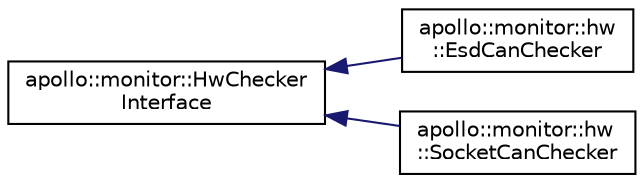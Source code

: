 digraph "Graphical Class Hierarchy"
{
  edge [fontname="Helvetica",fontsize="10",labelfontname="Helvetica",labelfontsize="10"];
  node [fontname="Helvetica",fontsize="10",shape=record];
  rankdir="LR";
  Node1 [label="apollo::monitor::HwChecker\lInterface",height=0.2,width=0.4,color="black", fillcolor="white", style="filled",URL="$classapollo_1_1monitor_1_1HwCheckerInterface.html"];
  Node1 -> Node2 [dir="back",color="midnightblue",fontsize="10",style="solid",fontname="Helvetica"];
  Node2 [label="apollo::monitor::hw\l::EsdCanChecker",height=0.2,width=0.4,color="black", fillcolor="white", style="filled",URL="$classapollo_1_1monitor_1_1hw_1_1EsdCanChecker.html"];
  Node1 -> Node3 [dir="back",color="midnightblue",fontsize="10",style="solid",fontname="Helvetica"];
  Node3 [label="apollo::monitor::hw\l::SocketCanChecker",height=0.2,width=0.4,color="black", fillcolor="white", style="filled",URL="$classapollo_1_1monitor_1_1hw_1_1SocketCanChecker.html"];
}
